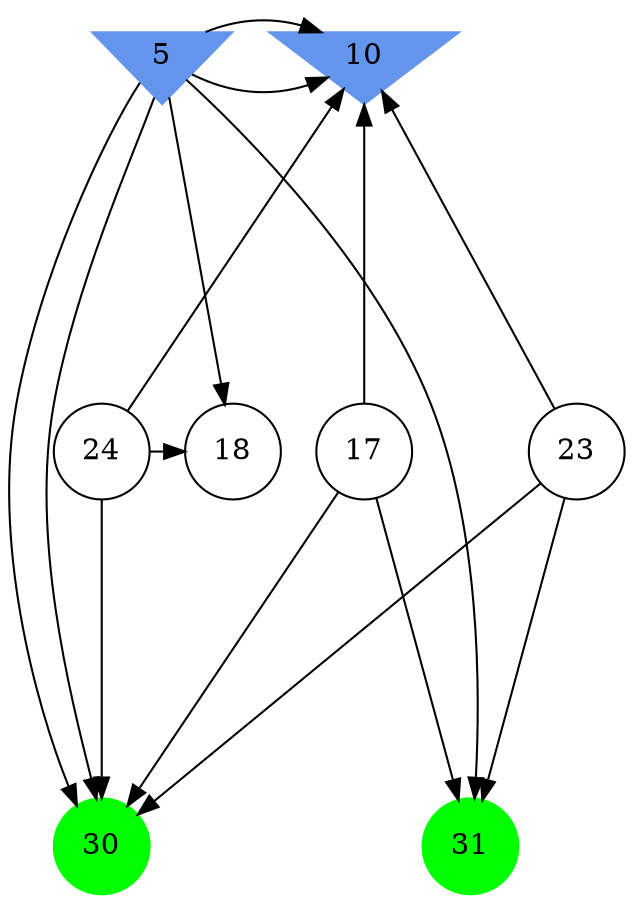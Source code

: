 digraph brain {
	ranksep=2.0;
	5 [shape=invtriangle,style=filled,color=cornflowerblue];
	10 [shape=invtriangle,style=filled,color=cornflowerblue];
	17 [shape=circle,color=black];
	18 [shape=circle,color=black];
	23 [shape=circle,color=black];
	24 [shape=circle,color=black];
	30 [shape=circle,style=filled,color=green];
	31 [shape=circle,style=filled,color=green];
	24	->	18;
	24	->	30;
	24	->	10;
	5	->	18;
	5	->	30;
	5	->	10;
	17	->	10;
	17	->	30;
	17	->	31;
	23	->	10;
	23	->	30;
	23	->	31;
	5	->	10;
	5	->	30;
	5	->	31;
	{ rank=same; 5; 10; }
	{ rank=same; 17; 18; 23; 24; }
	{ rank=same; 30; 31; }
}

